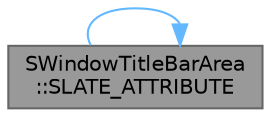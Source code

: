 digraph "SWindowTitleBarArea::SLATE_ATTRIBUTE"
{
 // INTERACTIVE_SVG=YES
 // LATEX_PDF_SIZE
  bgcolor="transparent";
  edge [fontname=Helvetica,fontsize=10,labelfontname=Helvetica,labelfontsize=10];
  node [fontname=Helvetica,fontsize=10,shape=box,height=0.2,width=0.4];
  rankdir="LR";
  Node1 [id="Node000001",label="SWindowTitleBarArea\l::SLATE_ATTRIBUTE",height=0.2,width=0.4,color="gray40", fillcolor="grey60", style="filled", fontcolor="black",tooltip="Padding between the SWindowTitleBarArea and the content that it presents."];
  Node1 -> Node1 [id="edge1_Node000001_Node000001",color="steelblue1",style="solid",tooltip=" "];
}
